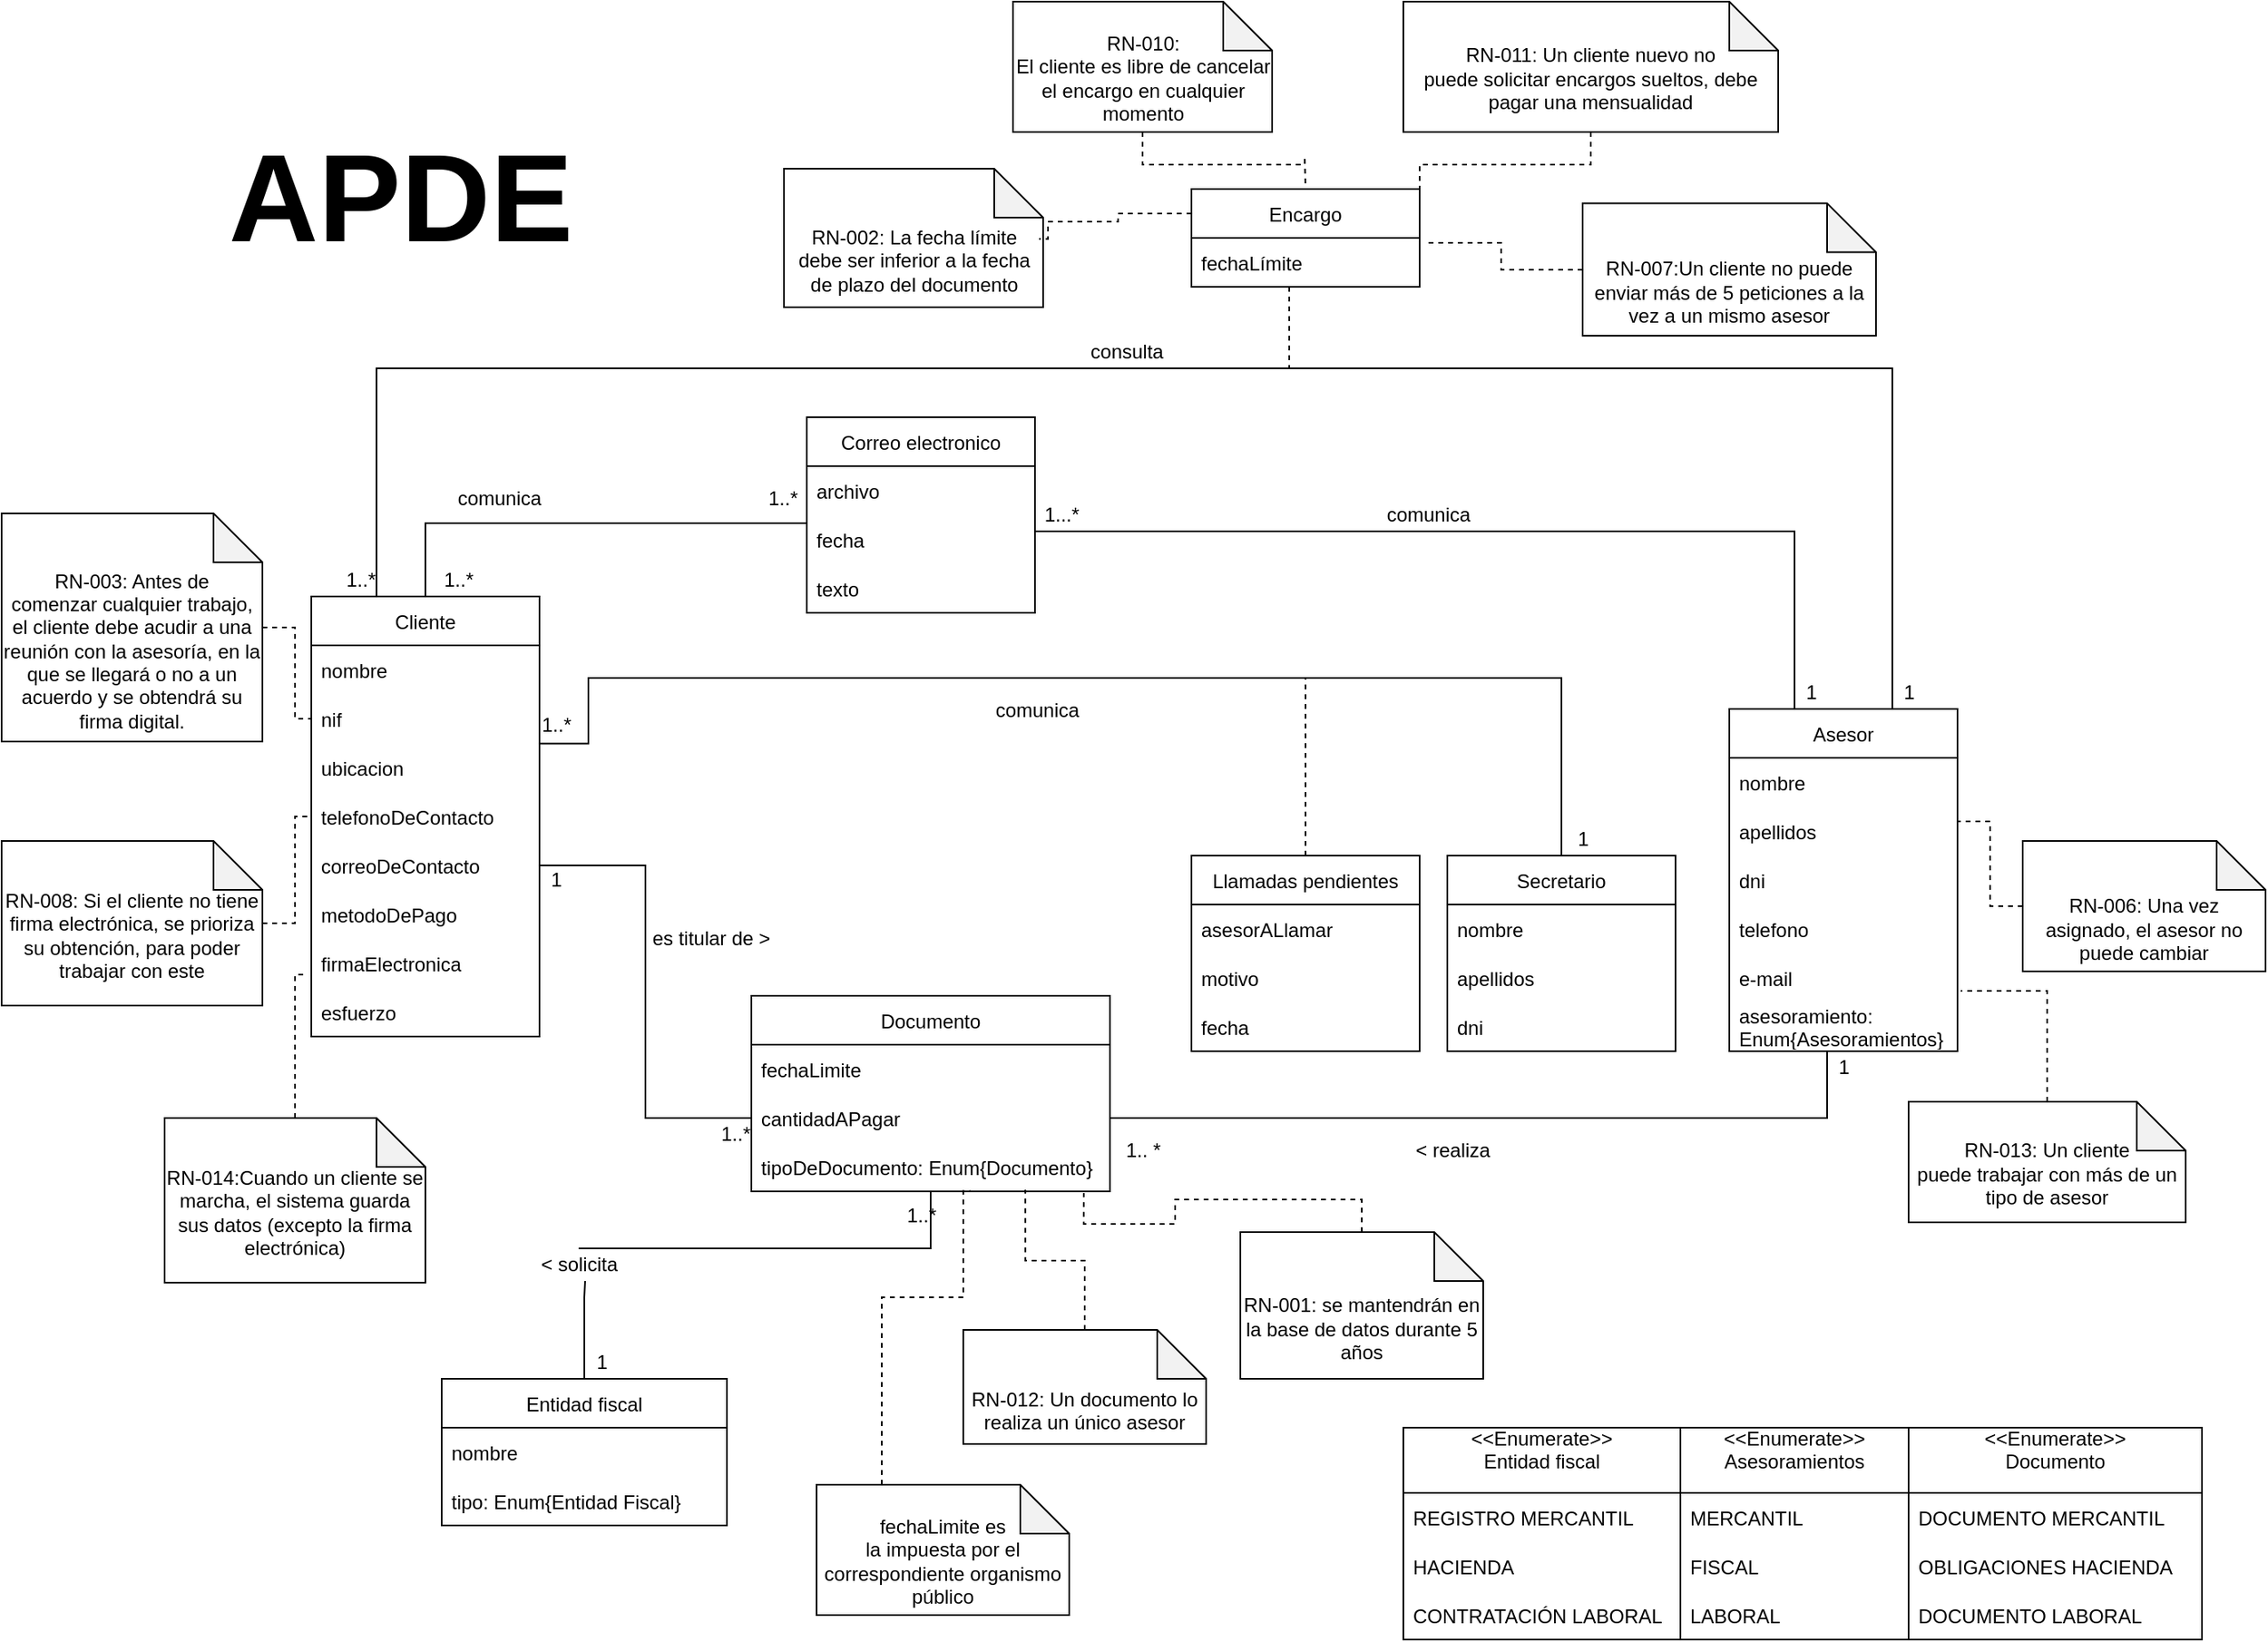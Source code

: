 <mxfile version="15.8.7" type="device"><diagram id="uLjq54h-w9uNQ7k8RRig" name="Página-1"><mxGraphModel dx="2545" dy="1053" grid="1" gridSize="10" guides="1" tooltips="1" connect="1" arrows="1" fold="1" page="1" pageScale="1" pageWidth="827" pageHeight="1169" math="0" shadow="0"><root><mxCell id="0"/><mxCell id="1" parent="0"/><mxCell id="ZTw_mgVD5H9V4AkmT_qk-1" style="edgeStyle=orthogonalEdgeStyle;rounded=0;orthogonalLoop=1;jettySize=auto;html=1;startArrow=none;startFill=0;endArrow=none;endFill=0;" parent="1" source="ZTw_mgVD5H9V4AkmT_qk-3" target="ZTw_mgVD5H9V4AkmT_qk-44" edge="1"><mxGeometry relative="1" as="geometry"><Array as="points"><mxPoint x="200" y="445"/></Array></mxGeometry></mxCell><mxCell id="ZTw_mgVD5H9V4AkmT_qk-2" style="edgeStyle=orthogonalEdgeStyle;rounded=0;orthogonalLoop=1;jettySize=auto;html=1;startArrow=none;startFill=0;endArrow=none;endFill=0;" parent="1" source="ZTw_mgVD5H9V4AkmT_qk-3" target="ZTw_mgVD5H9V4AkmT_qk-13" edge="1"><mxGeometry relative="1" as="geometry"><mxPoint x="720" y="330" as="targetPoint"/><Array as="points"><mxPoint x="170" y="350"/><mxPoint x="1100" y="350"/></Array></mxGeometry></mxCell><mxCell id="ZTw_mgVD5H9V4AkmT_qk-3" value="Cliente" style="swimlane;fontStyle=0;childLayout=stackLayout;horizontal=1;startSize=30;horizontalStack=0;resizeParent=1;resizeParentMax=0;resizeLast=0;collapsible=1;marginBottom=0;" parent="1" vertex="1"><mxGeometry x="130" y="490" width="140" height="270" as="geometry"/></mxCell><mxCell id="ZTw_mgVD5H9V4AkmT_qk-4" value="nombre" style="text;strokeColor=none;fillColor=none;align=left;verticalAlign=middle;spacingLeft=4;spacingRight=4;overflow=hidden;points=[[0,0.5],[1,0.5]];portConstraint=eastwest;rotatable=0;" parent="ZTw_mgVD5H9V4AkmT_qk-3" vertex="1"><mxGeometry y="30" width="140" height="30" as="geometry"/></mxCell><mxCell id="ZTw_mgVD5H9V4AkmT_qk-5" value="nif" style="text;strokeColor=none;fillColor=none;align=left;verticalAlign=middle;spacingLeft=4;spacingRight=4;overflow=hidden;points=[[0,0.5],[1,0.5]];portConstraint=eastwest;rotatable=0;" parent="ZTw_mgVD5H9V4AkmT_qk-3" vertex="1"><mxGeometry y="60" width="140" height="30" as="geometry"/></mxCell><mxCell id="ZTw_mgVD5H9V4AkmT_qk-6" value="ubicacion" style="text;strokeColor=none;fillColor=none;align=left;verticalAlign=middle;spacingLeft=4;spacingRight=4;overflow=hidden;points=[[0,0.5],[1,0.5]];portConstraint=eastwest;rotatable=0;" parent="ZTw_mgVD5H9V4AkmT_qk-3" vertex="1"><mxGeometry y="90" width="140" height="30" as="geometry"/></mxCell><mxCell id="ZTw_mgVD5H9V4AkmT_qk-7" value="telefonoDeContacto" style="text;strokeColor=none;fillColor=none;align=left;verticalAlign=middle;spacingLeft=4;spacingRight=4;overflow=hidden;points=[[0,0.5],[1,0.5]];portConstraint=eastwest;rotatable=0;" parent="ZTw_mgVD5H9V4AkmT_qk-3" vertex="1"><mxGeometry y="120" width="140" height="30" as="geometry"/></mxCell><mxCell id="ZTw_mgVD5H9V4AkmT_qk-8" value="correoDeContacto" style="text;strokeColor=none;fillColor=none;align=left;verticalAlign=middle;spacingLeft=4;spacingRight=4;overflow=hidden;points=[[0,0.5],[1,0.5]];portConstraint=eastwest;rotatable=0;" parent="ZTw_mgVD5H9V4AkmT_qk-3" vertex="1"><mxGeometry y="150" width="140" height="30" as="geometry"/></mxCell><mxCell id="ZTw_mgVD5H9V4AkmT_qk-9" value="metodoDePago" style="text;strokeColor=none;fillColor=none;align=left;verticalAlign=middle;spacingLeft=4;spacingRight=4;overflow=hidden;points=[[0,0.5],[1,0.5]];portConstraint=eastwest;rotatable=0;" parent="ZTw_mgVD5H9V4AkmT_qk-3" vertex="1"><mxGeometry y="180" width="140" height="30" as="geometry"/></mxCell><mxCell id="ZTw_mgVD5H9V4AkmT_qk-10" value="firmaElectronica" style="text;strokeColor=none;fillColor=none;align=left;verticalAlign=middle;spacingLeft=4;spacingRight=4;overflow=hidden;points=[[0,0.5],[1,0.5]];portConstraint=eastwest;rotatable=0;" parent="ZTw_mgVD5H9V4AkmT_qk-3" vertex="1"><mxGeometry y="210" width="140" height="30" as="geometry"/></mxCell><mxCell id="ZTw_mgVD5H9V4AkmT_qk-11" value="esfuerzo" style="text;strokeColor=none;fillColor=none;align=left;verticalAlign=middle;spacingLeft=4;spacingRight=4;overflow=hidden;points=[[0,0.5],[1,0.5]];portConstraint=eastwest;rotatable=0;" parent="ZTw_mgVD5H9V4AkmT_qk-3" vertex="1"><mxGeometry y="240" width="140" height="30" as="geometry"/></mxCell><mxCell id="ZTw_mgVD5H9V4AkmT_qk-12" style="edgeStyle=orthogonalEdgeStyle;rounded=0;orthogonalLoop=1;jettySize=auto;html=1;startArrow=none;startFill=0;endArrow=none;endFill=0;" parent="1" source="ZTw_mgVD5H9V4AkmT_qk-13" target="ZTw_mgVD5H9V4AkmT_qk-44" edge="1"><mxGeometry relative="1" as="geometry"><Array as="points"><mxPoint x="1040" y="450"/></Array></mxGeometry></mxCell><mxCell id="ZTw_mgVD5H9V4AkmT_qk-13" value="Asesor" style="swimlane;fontStyle=0;childLayout=stackLayout;horizontal=1;startSize=30;horizontalStack=0;resizeParent=1;resizeParentMax=0;resizeLast=0;collapsible=1;marginBottom=0;" parent="1" vertex="1"><mxGeometry x="1000" y="559" width="140" height="210" as="geometry"/></mxCell><mxCell id="ZTw_mgVD5H9V4AkmT_qk-14" value="nombre" style="text;strokeColor=none;fillColor=none;align=left;verticalAlign=middle;spacingLeft=4;spacingRight=4;overflow=hidden;points=[[0,0.5],[1,0.5]];portConstraint=eastwest;rotatable=0;" parent="ZTw_mgVD5H9V4AkmT_qk-13" vertex="1"><mxGeometry y="30" width="140" height="30" as="geometry"/></mxCell><mxCell id="ZTw_mgVD5H9V4AkmT_qk-15" value="apellidos" style="text;strokeColor=none;fillColor=none;align=left;verticalAlign=middle;spacingLeft=4;spacingRight=4;overflow=hidden;points=[[0,0.5],[1,0.5]];portConstraint=eastwest;rotatable=0;" parent="ZTw_mgVD5H9V4AkmT_qk-13" vertex="1"><mxGeometry y="60" width="140" height="30" as="geometry"/></mxCell><mxCell id="ZTw_mgVD5H9V4AkmT_qk-16" value="dni" style="text;strokeColor=none;fillColor=none;align=left;verticalAlign=middle;spacingLeft=4;spacingRight=4;overflow=hidden;points=[[0,0.5],[1,0.5]];portConstraint=eastwest;rotatable=0;" parent="ZTw_mgVD5H9V4AkmT_qk-13" vertex="1"><mxGeometry y="90" width="140" height="30" as="geometry"/></mxCell><mxCell id="ZTw_mgVD5H9V4AkmT_qk-17" value="telefono" style="text;strokeColor=none;fillColor=none;align=left;verticalAlign=middle;spacingLeft=4;spacingRight=4;overflow=hidden;points=[[0,0.5],[1,0.5]];portConstraint=eastwest;rotatable=0;" parent="ZTw_mgVD5H9V4AkmT_qk-13" vertex="1"><mxGeometry y="120" width="140" height="30" as="geometry"/></mxCell><mxCell id="ZTw_mgVD5H9V4AkmT_qk-18" value="e-mail" style="text;strokeColor=none;fillColor=none;align=left;verticalAlign=middle;spacingLeft=4;spacingRight=4;overflow=hidden;points=[[0,0.5],[1,0.5]];portConstraint=eastwest;rotatable=0;" parent="ZTw_mgVD5H9V4AkmT_qk-13" vertex="1"><mxGeometry y="150" width="140" height="30" as="geometry"/></mxCell><mxCell id="ZTw_mgVD5H9V4AkmT_qk-19" value="asesoramiento:&#10;Enum{Asesoramientos}" style="text;strokeColor=none;fillColor=none;align=left;verticalAlign=middle;spacingLeft=4;spacingRight=4;overflow=hidden;points=[[0,0.5],[1,0.5]];portConstraint=eastwest;rotatable=0;" parent="ZTw_mgVD5H9V4AkmT_qk-13" vertex="1"><mxGeometry y="180" width="140" height="30" as="geometry"/></mxCell><mxCell id="ZTw_mgVD5H9V4AkmT_qk-25" value="Documento" style="swimlane;fontStyle=0;childLayout=stackLayout;horizontal=1;startSize=30;horizontalStack=0;resizeParent=1;resizeParentMax=0;resizeLast=0;collapsible=1;marginBottom=0;" parent="1" vertex="1"><mxGeometry x="400" y="735" width="220" height="120" as="geometry"><mxRectangle x="310" y="285" width="100" height="30" as="alternateBounds"/></mxGeometry></mxCell><mxCell id="ZTw_mgVD5H9V4AkmT_qk-26" value="fechaLimite" style="text;strokeColor=none;fillColor=none;align=left;verticalAlign=middle;spacingLeft=4;spacingRight=4;overflow=hidden;points=[[0,0.5],[1,0.5]];portConstraint=eastwest;rotatable=0;" parent="ZTw_mgVD5H9V4AkmT_qk-25" vertex="1"><mxGeometry y="30" width="220" height="30" as="geometry"/></mxCell><mxCell id="ZTw_mgVD5H9V4AkmT_qk-27" value="cantidadAPagar" style="text;strokeColor=none;fillColor=none;align=left;verticalAlign=middle;spacingLeft=4;spacingRight=4;overflow=hidden;points=[[0,0.5],[1,0.5]];portConstraint=eastwest;rotatable=0;" parent="ZTw_mgVD5H9V4AkmT_qk-25" vertex="1"><mxGeometry y="60" width="220" height="30" as="geometry"/></mxCell><mxCell id="ZTw_mgVD5H9V4AkmT_qk-28" value="tipoDeDocumento: Enum{Documento}" style="text;strokeColor=none;fillColor=none;align=left;verticalAlign=middle;spacingLeft=4;spacingRight=4;overflow=hidden;points=[[0,0.5],[1,0.5]];portConstraint=eastwest;rotatable=0;" parent="ZTw_mgVD5H9V4AkmT_qk-25" vertex="1"><mxGeometry y="90" width="220" height="30" as="geometry"/></mxCell><mxCell id="ZTw_mgVD5H9V4AkmT_qk-29" style="edgeStyle=orthogonalEdgeStyle;rounded=0;orthogonalLoop=1;jettySize=auto;html=1;startArrow=none;startFill=0;endArrow=none;endFill=0;entryX=1;entryY=0.5;entryDx=0;entryDy=0;" parent="1" source="ZTw_mgVD5H9V4AkmT_qk-19" target="ZTw_mgVD5H9V4AkmT_qk-27" edge="1"><mxGeometry relative="1" as="geometry"><Array as="points"><mxPoint x="1060" y="810"/></Array></mxGeometry></mxCell><mxCell id="ZTw_mgVD5H9V4AkmT_qk-30" value="&amp;lt; realiza" style="text;html=1;align=center;verticalAlign=middle;resizable=0;points=[];autosize=1;strokeColor=none;fillColor=none;" parent="1" vertex="1"><mxGeometry x="800" y="820" width="60" height="20" as="geometry"/></mxCell><mxCell id="ZTw_mgVD5H9V4AkmT_qk-31" value="1.. *" style="text;html=1;align=center;verticalAlign=middle;resizable=0;points=[];autosize=1;strokeColor=none;fillColor=none;" parent="1" vertex="1"><mxGeometry x="620" y="820" width="40" height="20" as="geometry"/></mxCell><mxCell id="ZTw_mgVD5H9V4AkmT_qk-32" style="edgeStyle=orthogonalEdgeStyle;rounded=0;orthogonalLoop=1;jettySize=auto;html=1;exitX=1;exitY=0.5;exitDx=0;exitDy=0;startArrow=none;startFill=0;endArrow=none;endFill=0;" parent="1" source="ZTw_mgVD5H9V4AkmT_qk-8" target="ZTw_mgVD5H9V4AkmT_qk-27" edge="1"><mxGeometry relative="1" as="geometry"><mxPoint x="360" y="800" as="targetPoint"/></mxGeometry></mxCell><mxCell id="ZTw_mgVD5H9V4AkmT_qk-33" value="1" style="text;html=1;align=center;verticalAlign=middle;resizable=0;points=[];autosize=1;strokeColor=none;fillColor=none;" parent="1" vertex="1"><mxGeometry x="270" y="654" width="20" height="20" as="geometry"/></mxCell><mxCell id="ZTw_mgVD5H9V4AkmT_qk-34" value="1..*" style="text;html=1;align=center;verticalAlign=middle;resizable=0;points=[];autosize=1;strokeColor=none;fillColor=none;" parent="1" vertex="1"><mxGeometry x="375" y="810" width="30" height="20" as="geometry"/></mxCell><mxCell id="ZTw_mgVD5H9V4AkmT_qk-35" value="&lt;div&gt;es titular de &amp;gt;&lt;/div&gt;" style="text;html=1;align=center;verticalAlign=middle;resizable=0;points=[];autosize=1;strokeColor=none;fillColor=none;" parent="1" vertex="1"><mxGeometry x="330" y="690" width="90" height="20" as="geometry"/></mxCell><mxCell id="ZTw_mgVD5H9V4AkmT_qk-36" style="edgeStyle=orthogonalEdgeStyle;rounded=0;orthogonalLoop=1;jettySize=auto;html=1;exitX=0.5;exitY=0;exitDx=0;exitDy=0;startArrow=none;startFill=0;endArrow=none;endFill=0;" parent="1" source="ZTw_mgVD5H9V4AkmT_qk-40" target="ZTw_mgVD5H9V4AkmT_qk-25" edge="1"><mxGeometry relative="1" as="geometry"><Array as="points"><mxPoint x="490" y="890"/><mxPoint x="490" y="890"/></Array></mxGeometry></mxCell><mxCell id="ZTw_mgVD5H9V4AkmT_qk-37" value="Entidad fiscal" style="swimlane;fontStyle=0;childLayout=stackLayout;horizontal=1;startSize=30;horizontalStack=0;resizeParent=1;resizeParentMax=0;resizeLast=0;collapsible=1;marginBottom=0;" parent="1" vertex="1"><mxGeometry x="210" y="970" width="175" height="90" as="geometry"/></mxCell><mxCell id="ZTw_mgVD5H9V4AkmT_qk-38" value="nombre" style="text;strokeColor=none;fillColor=none;align=left;verticalAlign=middle;spacingLeft=4;spacingRight=4;overflow=hidden;points=[[0,0.5],[1,0.5]];portConstraint=eastwest;rotatable=0;" parent="ZTw_mgVD5H9V4AkmT_qk-37" vertex="1"><mxGeometry y="30" width="175" height="30" as="geometry"/></mxCell><mxCell id="ZTw_mgVD5H9V4AkmT_qk-39" value="tipo: Enum{Entidad Fiscal}" style="text;strokeColor=none;fillColor=none;align=left;verticalAlign=middle;spacingLeft=4;spacingRight=4;overflow=hidden;points=[[0,0.5],[1,0.5]];portConstraint=eastwest;rotatable=0;" parent="ZTw_mgVD5H9V4AkmT_qk-37" vertex="1"><mxGeometry y="60" width="175" height="30" as="geometry"/></mxCell><mxCell id="ZTw_mgVD5H9V4AkmT_qk-40" value="&amp;lt; solicita" style="text;html=1;align=center;verticalAlign=middle;resizable=0;points=[];autosize=1;strokeColor=none;fillColor=none;" parent="1" vertex="1"><mxGeometry x="264" y="890" width="60" height="20" as="geometry"/></mxCell><mxCell id="ZTw_mgVD5H9V4AkmT_qk-41" value="" style="edgeStyle=orthogonalEdgeStyle;rounded=0;orthogonalLoop=1;jettySize=auto;html=1;exitX=0.5;exitY=0;exitDx=0;exitDy=0;startArrow=none;startFill=0;endArrow=none;endFill=0;" parent="1" source="ZTw_mgVD5H9V4AkmT_qk-37" target="ZTw_mgVD5H9V4AkmT_qk-40" edge="1"><mxGeometry relative="1" as="geometry"><mxPoint x="295" y="915" as="sourcePoint"/><mxPoint x="275.034" y="795" as="targetPoint"/><Array as="points"><mxPoint x="298" y="920"/><mxPoint x="298" y="920"/></Array></mxGeometry></mxCell><mxCell id="ZTw_mgVD5H9V4AkmT_qk-42" value="1..*" style="text;html=1;align=center;verticalAlign=middle;resizable=0;points=[];autosize=1;strokeColor=none;fillColor=none;" parent="1" vertex="1"><mxGeometry x="489" y="860" width="30" height="20" as="geometry"/></mxCell><mxCell id="ZTw_mgVD5H9V4AkmT_qk-43" value="1" style="text;html=1;align=center;verticalAlign=middle;resizable=0;points=[];autosize=1;strokeColor=none;fillColor=none;" parent="1" vertex="1"><mxGeometry x="298" y="950" width="20" height="20" as="geometry"/></mxCell><mxCell id="ZTw_mgVD5H9V4AkmT_qk-44" value="Correo electronico" style="swimlane;fontStyle=0;childLayout=stackLayout;horizontal=1;startSize=30;horizontalStack=0;resizeParent=1;resizeParentMax=0;resizeLast=0;collapsible=1;marginBottom=0;" parent="1" vertex="1"><mxGeometry x="434" y="380" width="140" height="120" as="geometry"/></mxCell><mxCell id="ZTw_mgVD5H9V4AkmT_qk-45" value="archivo" style="text;strokeColor=none;fillColor=none;align=left;verticalAlign=middle;spacingLeft=4;spacingRight=4;overflow=hidden;points=[[0,0.5],[1,0.5]];portConstraint=eastwest;rotatable=0;" parent="ZTw_mgVD5H9V4AkmT_qk-44" vertex="1"><mxGeometry y="30" width="140" height="30" as="geometry"/></mxCell><mxCell id="ZTw_mgVD5H9V4AkmT_qk-46" value="fecha" style="text;strokeColor=none;fillColor=none;align=left;verticalAlign=middle;spacingLeft=4;spacingRight=4;overflow=hidden;points=[[0,0.5],[1,0.5]];portConstraint=eastwest;rotatable=0;" parent="ZTw_mgVD5H9V4AkmT_qk-44" vertex="1"><mxGeometry y="60" width="140" height="30" as="geometry"/></mxCell><mxCell id="ZTw_mgVD5H9V4AkmT_qk-47" value="texto" style="text;strokeColor=none;fillColor=none;align=left;verticalAlign=middle;spacingLeft=4;spacingRight=4;overflow=hidden;points=[[0,0.5],[1,0.5]];portConstraint=eastwest;rotatable=0;" parent="ZTw_mgVD5H9V4AkmT_qk-44" vertex="1"><mxGeometry y="90" width="140" height="30" as="geometry"/></mxCell><mxCell id="ZTw_mgVD5H9V4AkmT_qk-48" value="comunica" style="text;html=1;align=center;verticalAlign=middle;resizable=0;points=[];autosize=1;strokeColor=none;fillColor=none;" parent="1" vertex="1"><mxGeometry x="780" y="430" width="70" height="20" as="geometry"/></mxCell><mxCell id="ZTw_mgVD5H9V4AkmT_qk-49" value="1..*" style="text;html=1;align=center;verticalAlign=middle;resizable=0;points=[];autosize=1;strokeColor=none;fillColor=none;" parent="1" vertex="1"><mxGeometry x="205" y="470" width="30" height="20" as="geometry"/></mxCell><mxCell id="ZTw_mgVD5H9V4AkmT_qk-50" value="1..*" style="text;html=1;align=center;verticalAlign=middle;resizable=0;points=[];autosize=1;strokeColor=none;fillColor=none;" parent="1" vertex="1"><mxGeometry x="404" y="420" width="30" height="20" as="geometry"/></mxCell><mxCell id="ZTw_mgVD5H9V4AkmT_qk-51" value="1...*" style="text;html=1;align=center;verticalAlign=middle;resizable=0;points=[];autosize=1;strokeColor=none;fillColor=none;" parent="1" vertex="1"><mxGeometry x="570" y="430" width="40" height="20" as="geometry"/></mxCell><mxCell id="ZTw_mgVD5H9V4AkmT_qk-52" value="1" style="text;html=1;align=center;verticalAlign=middle;resizable=0;points=[];autosize=1;strokeColor=none;fillColor=none;" parent="1" vertex="1"><mxGeometry x="1040" y="539" width="20" height="20" as="geometry"/></mxCell><mxCell id="ZTw_mgVD5H9V4AkmT_qk-53" value="comunica" style="text;html=1;align=center;verticalAlign=middle;resizable=0;points=[];autosize=1;strokeColor=none;fillColor=none;" parent="1" vertex="1"><mxGeometry x="210" y="420" width="70" height="20" as="geometry"/></mxCell><mxCell id="ZTw_mgVD5H9V4AkmT_qk-54" value="&lt;&lt;Enumerate&gt;&gt;&#10;Documento&#10;" style="swimlane;fontStyle=0;childLayout=stackLayout;horizontal=1;startSize=40;horizontalStack=0;resizeParent=1;resizeParentMax=0;resizeLast=0;collapsible=1;marginBottom=0;" parent="1" vertex="1"><mxGeometry x="1110" y="1000" width="180" height="130" as="geometry"/></mxCell><mxCell id="ZTw_mgVD5H9V4AkmT_qk-55" value="DOCUMENTO MERCANTIL" style="text;strokeColor=none;fillColor=none;align=left;verticalAlign=middle;spacingLeft=4;spacingRight=4;overflow=hidden;points=[[0,0.5],[1,0.5]];portConstraint=eastwest;rotatable=0;" parent="ZTw_mgVD5H9V4AkmT_qk-54" vertex="1"><mxGeometry y="40" width="180" height="30" as="geometry"/></mxCell><mxCell id="ZTw_mgVD5H9V4AkmT_qk-56" value="OBLIGACIONES HACIENDA" style="text;strokeColor=none;fillColor=none;align=left;verticalAlign=middle;spacingLeft=4;spacingRight=4;overflow=hidden;points=[[0,0.5],[1,0.5]];portConstraint=eastwest;rotatable=0;" parent="ZTw_mgVD5H9V4AkmT_qk-54" vertex="1"><mxGeometry y="70" width="180" height="30" as="geometry"/></mxCell><mxCell id="ZTw_mgVD5H9V4AkmT_qk-57" value="DOCUMENTO LABORAL" style="text;strokeColor=none;fillColor=none;align=left;verticalAlign=middle;spacingLeft=4;spacingRight=4;overflow=hidden;points=[[0,0.5],[1,0.5]];portConstraint=eastwest;rotatable=0;" parent="ZTw_mgVD5H9V4AkmT_qk-54" vertex="1"><mxGeometry y="100" width="180" height="30" as="geometry"/></mxCell><mxCell id="ZTw_mgVD5H9V4AkmT_qk-58" value="&lt;&lt;Enumerate&gt;&gt;&#10;Entidad fiscal&#10;" style="swimlane;fontStyle=0;childLayout=stackLayout;horizontal=1;startSize=40;horizontalStack=0;resizeParent=1;resizeParentMax=0;resizeLast=0;collapsible=1;marginBottom=0;" parent="1" vertex="1"><mxGeometry x="800" y="1000" width="170" height="130" as="geometry"/></mxCell><mxCell id="ZTw_mgVD5H9V4AkmT_qk-59" value="REGISTRO MERCANTIL" style="text;strokeColor=none;fillColor=none;align=left;verticalAlign=middle;spacingLeft=4;spacingRight=4;overflow=hidden;points=[[0,0.5],[1,0.5]];portConstraint=eastwest;rotatable=0;horizontal=1;" parent="ZTw_mgVD5H9V4AkmT_qk-58" vertex="1"><mxGeometry y="40" width="170" height="30" as="geometry"/></mxCell><mxCell id="ZTw_mgVD5H9V4AkmT_qk-60" value="HACIENDA" style="text;strokeColor=none;fillColor=none;align=left;verticalAlign=middle;spacingLeft=4;spacingRight=4;overflow=hidden;points=[[0,0.5],[1,0.5]];portConstraint=eastwest;rotatable=0;" parent="ZTw_mgVD5H9V4AkmT_qk-58" vertex="1"><mxGeometry y="70" width="170" height="30" as="geometry"/></mxCell><mxCell id="ZTw_mgVD5H9V4AkmT_qk-61" value="CONTRATACIÓN LABORAL" style="text;strokeColor=none;fillColor=none;align=left;verticalAlign=middle;spacingLeft=4;spacingRight=4;overflow=hidden;points=[[0,0.5],[1,0.5]];portConstraint=eastwest;rotatable=0;" parent="ZTw_mgVD5H9V4AkmT_qk-58" vertex="1"><mxGeometry y="100" width="170" height="30" as="geometry"/></mxCell><mxCell id="ZTw_mgVD5H9V4AkmT_qk-62" value="&lt;&lt;Enumerate&gt;&gt;&#10;Asesoramientos&#10;" style="swimlane;fontStyle=0;childLayout=stackLayout;horizontal=1;startSize=40;horizontalStack=0;resizeParent=1;resizeParentMax=0;resizeLast=0;collapsible=1;marginBottom=0;" parent="1" vertex="1"><mxGeometry x="970" y="1000" width="140" height="130" as="geometry"/></mxCell><mxCell id="ZTw_mgVD5H9V4AkmT_qk-63" value="MERCANTIL" style="text;strokeColor=none;fillColor=none;align=left;verticalAlign=middle;spacingLeft=4;spacingRight=4;overflow=hidden;points=[[0,0.5],[1,0.5]];portConstraint=eastwest;rotatable=0;" parent="ZTw_mgVD5H9V4AkmT_qk-62" vertex="1"><mxGeometry y="40" width="140" height="30" as="geometry"/></mxCell><mxCell id="ZTw_mgVD5H9V4AkmT_qk-64" value="FISCAL" style="text;strokeColor=none;fillColor=none;align=left;verticalAlign=middle;spacingLeft=4;spacingRight=4;overflow=hidden;points=[[0,0.5],[1,0.5]];portConstraint=eastwest;rotatable=0;" parent="ZTw_mgVD5H9V4AkmT_qk-62" vertex="1"><mxGeometry y="70" width="140" height="30" as="geometry"/></mxCell><mxCell id="ZTw_mgVD5H9V4AkmT_qk-65" value="LABORAL" style="text;strokeColor=none;fillColor=none;align=left;verticalAlign=middle;spacingLeft=4;spacingRight=4;overflow=hidden;points=[[0,0.5],[1,0.5]];portConstraint=eastwest;rotatable=0;" parent="ZTw_mgVD5H9V4AkmT_qk-62" vertex="1"><mxGeometry y="100" width="140" height="30" as="geometry"/></mxCell><mxCell id="ZTw_mgVD5H9V4AkmT_qk-66" value="Secretario" style="swimlane;fontStyle=0;childLayout=stackLayout;horizontal=1;startSize=30;horizontalStack=0;resizeParent=1;resizeParentMax=0;resizeLast=0;collapsible=1;marginBottom=0;" parent="1" vertex="1"><mxGeometry x="827" y="649" width="140" height="120" as="geometry"/></mxCell><mxCell id="ZTw_mgVD5H9V4AkmT_qk-67" value="nombre" style="text;strokeColor=none;fillColor=none;align=left;verticalAlign=middle;spacingLeft=4;spacingRight=4;overflow=hidden;points=[[0,0.5],[1,0.5]];portConstraint=eastwest;rotatable=0;" parent="ZTw_mgVD5H9V4AkmT_qk-66" vertex="1"><mxGeometry y="30" width="140" height="30" as="geometry"/></mxCell><mxCell id="ZTw_mgVD5H9V4AkmT_qk-68" value="apellidos" style="text;strokeColor=none;fillColor=none;align=left;verticalAlign=middle;spacingLeft=4;spacingRight=4;overflow=hidden;points=[[0,0.5],[1,0.5]];portConstraint=eastwest;rotatable=0;" parent="ZTw_mgVD5H9V4AkmT_qk-66" vertex="1"><mxGeometry y="60" width="140" height="30" as="geometry"/></mxCell><mxCell id="ZTw_mgVD5H9V4AkmT_qk-69" value="dni" style="text;strokeColor=none;fillColor=none;align=left;verticalAlign=middle;spacingLeft=4;spacingRight=4;overflow=hidden;points=[[0,0.5],[1,0.5]];portConstraint=eastwest;rotatable=0;" parent="ZTw_mgVD5H9V4AkmT_qk-66" vertex="1"><mxGeometry y="90" width="140" height="30" as="geometry"/></mxCell><mxCell id="ZTw_mgVD5H9V4AkmT_qk-70" value="1" style="text;html=1;align=center;verticalAlign=middle;resizable=0;points=[];autosize=1;strokeColor=none;fillColor=none;" parent="1" vertex="1"><mxGeometry x="1060" y="769" width="20" height="20" as="geometry"/></mxCell><mxCell id="ZTw_mgVD5H9V4AkmT_qk-72" value="1..*" style="text;html=1;align=center;verticalAlign=middle;resizable=0;points=[];autosize=1;strokeColor=none;fillColor=none;" parent="1" vertex="1"><mxGeometry x="145" y="470" width="30" height="20" as="geometry"/></mxCell><mxCell id="ZTw_mgVD5H9V4AkmT_qk-73" value="1" style="text;html=1;align=center;verticalAlign=middle;resizable=0;points=[];autosize=1;strokeColor=none;fillColor=none;" parent="1" vertex="1"><mxGeometry x="1100" y="539" width="20" height="20" as="geometry"/></mxCell><mxCell id="ZTw_mgVD5H9V4AkmT_qk-74" value="consulta" style="text;html=1;align=center;verticalAlign=middle;resizable=0;points=[];autosize=1;strokeColor=none;fillColor=none;" parent="1" vertex="1"><mxGeometry x="600" y="330" width="60" height="20" as="geometry"/></mxCell><mxCell id="ZTw_mgVD5H9V4AkmT_qk-77" style="edgeStyle=orthogonalEdgeStyle;rounded=0;orthogonalLoop=1;jettySize=auto;html=1;startArrow=none;startFill=0;endArrow=none;endFill=0;exitX=0.997;exitY=0.01;exitDx=0;exitDy=0;exitPerimeter=0;" parent="1" source="ZTw_mgVD5H9V4AkmT_qk-6" target="ZTw_mgVD5H9V4AkmT_qk-66" edge="1"><mxGeometry relative="1" as="geometry"><Array as="points"><mxPoint x="300" y="580"/><mxPoint x="300" y="540"/><mxPoint x="897" y="540"/></Array><mxPoint x="897" y="650" as="targetPoint"/></mxGeometry></mxCell><mxCell id="ZTw_mgVD5H9V4AkmT_qk-78" value="comunica" style="text;html=1;align=center;verticalAlign=middle;resizable=0;points=[];autosize=1;strokeColor=none;fillColor=none;" parent="1" vertex="1"><mxGeometry x="540" y="550" width="70" height="20" as="geometry"/></mxCell><mxCell id="ZTw_mgVD5H9V4AkmT_qk-79" value="Llamadas pendientes" style="swimlane;fontStyle=0;childLayout=stackLayout;horizontal=1;startSize=30;horizontalStack=0;resizeParent=1;resizeParentMax=0;resizeLast=0;collapsible=1;marginBottom=0;" parent="1" vertex="1"><mxGeometry x="670" y="649" width="140" height="120" as="geometry"/></mxCell><mxCell id="ZTw_mgVD5H9V4AkmT_qk-80" value="asesorALlamar" style="text;strokeColor=none;fillColor=none;align=left;verticalAlign=middle;spacingLeft=4;spacingRight=4;overflow=hidden;points=[[0,0.5],[1,0.5]];portConstraint=eastwest;rotatable=0;" parent="ZTw_mgVD5H9V4AkmT_qk-79" vertex="1"><mxGeometry y="30" width="140" height="30" as="geometry"/></mxCell><mxCell id="ZTw_mgVD5H9V4AkmT_qk-81" value="motivo" style="text;strokeColor=none;fillColor=none;align=left;verticalAlign=middle;spacingLeft=4;spacingRight=4;overflow=hidden;points=[[0,0.5],[1,0.5]];portConstraint=eastwest;rotatable=0;" parent="ZTw_mgVD5H9V4AkmT_qk-79" vertex="1"><mxGeometry y="60" width="140" height="30" as="geometry"/></mxCell><mxCell id="ZTw_mgVD5H9V4AkmT_qk-82" value="fecha" style="text;strokeColor=none;fillColor=none;align=left;verticalAlign=middle;spacingLeft=4;spacingRight=4;overflow=hidden;points=[[0,0.5],[1,0.5]];portConstraint=eastwest;rotatable=0;" parent="ZTw_mgVD5H9V4AkmT_qk-79" vertex="1"><mxGeometry y="90" width="140" height="30" as="geometry"/></mxCell><mxCell id="ZTw_mgVD5H9V4AkmT_qk-83" style="edgeStyle=orthogonalEdgeStyle;rounded=0;orthogonalLoop=1;jettySize=auto;html=1;startArrow=none;startFill=0;endArrow=none;endFill=0;dashed=1;exitX=0.5;exitY=0;exitDx=0;exitDy=0;" parent="1" source="ZTw_mgVD5H9V4AkmT_qk-79" edge="1"><mxGeometry relative="1" as="geometry"><mxPoint x="740" y="540" as="targetPoint"/><mxPoint x="770" y="590" as="sourcePoint"/><Array as="points"><mxPoint x="740" y="570"/></Array></mxGeometry></mxCell><mxCell id="ZTw_mgVD5H9V4AkmT_qk-84" value="Encargo" style="swimlane;fontStyle=0;childLayout=stackLayout;horizontal=1;startSize=30;horizontalStack=0;resizeParent=1;resizeParentMax=0;resizeLast=0;collapsible=1;marginBottom=0;" parent="1" vertex="1"><mxGeometry x="670" y="240" width="140" height="60" as="geometry"/></mxCell><mxCell id="ZTw_mgVD5H9V4AkmT_qk-85" value="fechaLímite" style="text;strokeColor=none;fillColor=none;align=left;verticalAlign=middle;spacingLeft=4;spacingRight=4;overflow=hidden;points=[[0,0.5],[1,0.5]];portConstraint=eastwest;rotatable=0;" parent="ZTw_mgVD5H9V4AkmT_qk-84" vertex="1"><mxGeometry y="30" width="140" height="30" as="geometry"/></mxCell><mxCell id="ZTw_mgVD5H9V4AkmT_qk-86" style="edgeStyle=orthogonalEdgeStyle;rounded=0;orthogonalLoop=1;jettySize=auto;html=1;dashed=1;startArrow=none;startFill=0;endArrow=none;endFill=0;" parent="1" source="ZTw_mgVD5H9V4AkmT_qk-85" edge="1"><mxGeometry relative="1" as="geometry"><mxPoint x="730" y="350.0" as="targetPoint"/><Array as="points"><mxPoint x="730" y="290"/><mxPoint x="730" y="290"/></Array></mxGeometry></mxCell><mxCell id="ZTw_mgVD5H9V4AkmT_qk-87" value="1" style="text;html=1;align=center;verticalAlign=middle;resizable=0;points=[];autosize=1;strokeColor=none;fillColor=none;" parent="1" vertex="1"><mxGeometry x="900" y="629" width="20" height="20" as="geometry"/></mxCell><mxCell id="ZTw_mgVD5H9V4AkmT_qk-88" value="1..*" style="text;html=1;align=center;verticalAlign=middle;resizable=0;points=[];autosize=1;strokeColor=none;fillColor=none;" parent="1" vertex="1"><mxGeometry x="265" y="559" width="30" height="20" as="geometry"/></mxCell><mxCell id="ZTw_mgVD5H9V4AkmT_qk-89" value="APDE" style="text;html=1;strokeColor=none;fillColor=none;align=center;verticalAlign=middle;whiteSpace=wrap;rounded=0;fontSize=76;fontStyle=1" parent="1" vertex="1"><mxGeometry x="130" y="220" width="110" height="50" as="geometry"/></mxCell><mxCell id="ZTw_mgVD5H9V4AkmT_qk-90" value="" style="shape=note;whiteSpace=wrap;html=1;backgroundOutline=1;darkOpacity=0.05;" parent="1" vertex="1"><mxGeometry x="420" y="227.5" width="159" height="85" as="geometry"/></mxCell><mxCell id="ZTw_mgVD5H9V4AkmT_qk-92" style="edgeStyle=orthogonalEdgeStyle;rounded=0;orthogonalLoop=1;jettySize=auto;html=1;dashed=1;startArrow=none;startFill=0;endArrow=none;endFill=0;exitX=0;exitY=0.5;exitDx=0;exitDy=0;entryX=1;entryY=0.25;entryDx=0;entryDy=0;" parent="1" source="ZTw_mgVD5H9V4AkmT_qk-85" edge="1" target="ZTw_mgVD5H9V4AkmT_qk-93"><mxGeometry relative="1" as="geometry"><mxPoint x="590" y="250" as="targetPoint"/><Array as="points"><mxPoint x="670" y="255"/><mxPoint x="625" y="255"/><mxPoint x="625" y="260"/><mxPoint x="582" y="260"/><mxPoint x="582" y="271"/></Array><mxPoint x="620" y="230" as="sourcePoint"/></mxGeometry></mxCell><mxCell id="ZTw_mgVD5H9V4AkmT_qk-93" value="RN-002: La fecha límite debe ser inferior a la fecha de plazo del documento" style="text;html=1;strokeColor=none;fillColor=none;align=center;verticalAlign=middle;whiteSpace=wrap;rounded=0;" parent="1" vertex="1"><mxGeometry x="422.5" y="257.5" width="154" height="52.5" as="geometry"/></mxCell><mxCell id="5zq_vv_hbuSNW-d6kBRq-3" style="edgeStyle=orthogonalEdgeStyle;rounded=0;orthogonalLoop=1;jettySize=auto;html=1;strokeColor=none;endArrow=none;endFill=0;dashed=1;" parent="1" source="5zq_vv_hbuSNW-d6kBRq-2" target="ZTw_mgVD5H9V4AkmT_qk-25" edge="1"><mxGeometry relative="1" as="geometry"/></mxCell><mxCell id="5zq_vv_hbuSNW-d6kBRq-4" style="edgeStyle=orthogonalEdgeStyle;rounded=0;orthogonalLoop=1;jettySize=auto;html=1;entryX=0.927;entryY=1.033;entryDx=0;entryDy=0;dashed=1;endArrow=none;endFill=0;entryPerimeter=0;" parent="1" source="5zq_vv_hbuSNW-d6kBRq-2" target="ZTw_mgVD5H9V4AkmT_qk-28" edge="1"><mxGeometry relative="1" as="geometry"/></mxCell><mxCell id="5zq_vv_hbuSNW-d6kBRq-2" value="&lt;br&gt;&lt;br&gt;RN-001: se mantendrán en la base de datos durante 5 años" style="shape=note;whiteSpace=wrap;html=1;backgroundOutline=1;darkOpacity=0.05;" parent="1" vertex="1"><mxGeometry x="700" y="880" width="149" height="90" as="geometry"/></mxCell><mxCell id="5zq_vv_hbuSNW-d6kBRq-6" style="edgeStyle=orthogonalEdgeStyle;rounded=0;orthogonalLoop=1;jettySize=auto;html=1;entryX=1;entryY=0.3;entryDx=0;entryDy=0;entryPerimeter=0;dashed=1;endArrow=none;endFill=0;" parent="1" source="5zq_vv_hbuSNW-d6kBRq-5" target="ZTw_mgVD5H9V4AkmT_qk-15" edge="1"><mxGeometry relative="1" as="geometry"/></mxCell><mxCell id="5zq_vv_hbuSNW-d6kBRq-5" value="&lt;br&gt;&lt;br&gt;RN-006: Una vez asignado, el asesor no puede cambiar" style="shape=note;whiteSpace=wrap;html=1;backgroundOutline=1;darkOpacity=0.05;" parent="1" vertex="1"><mxGeometry x="1180" y="640" width="149" height="80" as="geometry"/></mxCell><mxCell id="5zq_vv_hbuSNW-d6kBRq-8" style="edgeStyle=orthogonalEdgeStyle;rounded=0;orthogonalLoop=1;jettySize=auto;html=1;entryX=1.036;entryY=0.1;entryDx=0;entryDy=0;entryPerimeter=0;dashed=1;endArrow=none;endFill=0;" parent="1" source="5zq_vv_hbuSNW-d6kBRq-7" target="ZTw_mgVD5H9V4AkmT_qk-85" edge="1"><mxGeometry relative="1" as="geometry"/></mxCell><mxCell id="5zq_vv_hbuSNW-d6kBRq-7" value="&lt;br&gt;&lt;br&gt;RN-007:Un cliente no puede enviar más de 5 peticiones a la vez a un mismo asesor" style="shape=note;whiteSpace=wrap;html=1;backgroundOutline=1;darkOpacity=0.05;" parent="1" vertex="1"><mxGeometry x="910" y="248.75" width="180" height="81.25" as="geometry"/></mxCell><mxCell id="5zq_vv_hbuSNW-d6kBRq-10" style="edgeStyle=orthogonalEdgeStyle;rounded=0;orthogonalLoop=1;jettySize=auto;html=1;entryX=0;entryY=0.5;entryDx=0;entryDy=0;dashed=1;endArrow=none;endFill=0;" parent="1" source="5zq_vv_hbuSNW-d6kBRq-9" target="ZTw_mgVD5H9V4AkmT_qk-5" edge="1"><mxGeometry relative="1" as="geometry"/></mxCell><mxCell id="5zq_vv_hbuSNW-d6kBRq-9" value="&lt;br&gt;&lt;br&gt;RN-003: Antes de &lt;br&gt;comenzar cualquier trabajo, el cliente debe acudir a una reunión con la asesoría, en la que se llegará o no a un acuerdo y se obtendrá su firma digital." style="shape=note;whiteSpace=wrap;html=1;backgroundOutline=1;darkOpacity=0.05;" parent="1" vertex="1"><mxGeometry x="-60" y="439" width="160" height="140" as="geometry"/></mxCell><mxCell id="5zq_vv_hbuSNW-d6kBRq-13" style="edgeStyle=orthogonalEdgeStyle;rounded=0;orthogonalLoop=1;jettySize=auto;html=1;entryX=0;entryY=0.5;entryDx=0;entryDy=0;dashed=1;endArrow=none;endFill=0;" parent="1" source="5zq_vv_hbuSNW-d6kBRq-12" target="ZTw_mgVD5H9V4AkmT_qk-7" edge="1"><mxGeometry relative="1" as="geometry"/></mxCell><mxCell id="5zq_vv_hbuSNW-d6kBRq-12" value="&lt;br&gt;RN-008: Si el cliente no tiene firma electrónica, se prioriza su obtención, para poder trabajar con este" style="shape=note;whiteSpace=wrap;html=1;backgroundOutline=1;darkOpacity=0.05;" parent="1" vertex="1"><mxGeometry x="-60" y="640" width="160" height="101" as="geometry"/></mxCell><mxCell id="5zq_vv_hbuSNW-d6kBRq-15" style="edgeStyle=orthogonalEdgeStyle;rounded=0;orthogonalLoop=1;jettySize=auto;html=1;entryX=0.5;entryY=0;entryDx=0;entryDy=0;dashed=1;endArrow=none;endFill=0;" parent="1" source="5zq_vv_hbuSNW-d6kBRq-14" target="ZTw_mgVD5H9V4AkmT_qk-84" edge="1"><mxGeometry relative="1" as="geometry"/></mxCell><mxCell id="5zq_vv_hbuSNW-d6kBRq-14" value="&lt;br&gt;RN-010:&lt;br&gt;El cliente es libre de cancelar el encargo en cualquier momento" style="shape=note;whiteSpace=wrap;html=1;backgroundOutline=1;darkOpacity=0.05;" parent="1" vertex="1"><mxGeometry x="560.5" y="125" width="159" height="80" as="geometry"/></mxCell><mxCell id="5zq_vv_hbuSNW-d6kBRq-17" style="edgeStyle=orthogonalEdgeStyle;rounded=0;orthogonalLoop=1;jettySize=auto;html=1;entryX=1;entryY=0;entryDx=0;entryDy=0;dashed=1;endArrow=none;endFill=0;" parent="1" source="5zq_vv_hbuSNW-d6kBRq-16" target="ZTw_mgVD5H9V4AkmT_qk-84" edge="1"><mxGeometry relative="1" as="geometry"/></mxCell><mxCell id="5zq_vv_hbuSNW-d6kBRq-16" value="&lt;br&gt;RN-011: Un cliente nuevo no &lt;br&gt;puede solicitar encargos sueltos, debe pagar una mensualidad" style="shape=note;whiteSpace=wrap;html=1;backgroundOutline=1;darkOpacity=0.05;" parent="1" vertex="1"><mxGeometry x="800" y="125" width="230" height="80" as="geometry"/></mxCell><mxCell id="5zq_vv_hbuSNW-d6kBRq-19" style="edgeStyle=orthogonalEdgeStyle;rounded=0;orthogonalLoop=1;jettySize=auto;html=1;entryX=0.764;entryY=0.967;entryDx=0;entryDy=0;entryPerimeter=0;dashed=1;endArrow=none;endFill=0;" parent="1" source="5zq_vv_hbuSNW-d6kBRq-18" target="ZTw_mgVD5H9V4AkmT_qk-28" edge="1"><mxGeometry relative="1" as="geometry"/></mxCell><mxCell id="5zq_vv_hbuSNW-d6kBRq-18" value="&lt;br&gt;&lt;br&gt;RN-012: Un documento lo realiza un único asesor" style="shape=note;whiteSpace=wrap;html=1;backgroundOutline=1;darkOpacity=0.05;" parent="1" vertex="1"><mxGeometry x="530" y="940" width="149" height="70" as="geometry"/></mxCell><mxCell id="5zq_vv_hbuSNW-d6kBRq-21" style="edgeStyle=orthogonalEdgeStyle;rounded=0;orthogonalLoop=1;jettySize=auto;html=1;entryX=1.014;entryY=0.767;entryDx=0;entryDy=0;entryPerimeter=0;dashed=1;endArrow=none;endFill=0;" parent="1" source="5zq_vv_hbuSNW-d6kBRq-20" target="ZTw_mgVD5H9V4AkmT_qk-18" edge="1"><mxGeometry relative="1" as="geometry"/></mxCell><mxCell id="5zq_vv_hbuSNW-d6kBRq-20" value="&lt;br&gt;RN-013: Un cliente &lt;br&gt;puede trabajar con más de un tipo de asesor" style="shape=note;whiteSpace=wrap;html=1;backgroundOutline=1;darkOpacity=0.05;" parent="1" vertex="1"><mxGeometry x="1110" y="800" width="170" height="74" as="geometry"/></mxCell><mxCell id="5zq_vv_hbuSNW-d6kBRq-23" style="edgeStyle=orthogonalEdgeStyle;rounded=0;orthogonalLoop=1;jettySize=auto;html=1;entryX=-0.021;entryY=0.733;entryDx=0;entryDy=0;entryPerimeter=0;dashed=1;endArrow=none;endFill=0;" parent="1" source="5zq_vv_hbuSNW-d6kBRq-22" target="ZTw_mgVD5H9V4AkmT_qk-10" edge="1"><mxGeometry relative="1" as="geometry"><Array as="points"><mxPoint x="120" y="722"/></Array></mxGeometry></mxCell><mxCell id="5zq_vv_hbuSNW-d6kBRq-22" value="&lt;br&gt;RN-014:Cuando un cliente se marcha, el sistema guarda sus datos (excepto la firma electrónica)" style="shape=note;whiteSpace=wrap;html=1;backgroundOutline=1;darkOpacity=0.05;" parent="1" vertex="1"><mxGeometry x="40" y="810" width="160" height="101" as="geometry"/></mxCell><mxCell id="pyHURc-qJmuEOREe7SD4-2" style="edgeStyle=orthogonalEdgeStyle;rounded=0;orthogonalLoop=1;jettySize=auto;html=1;dashed=1;endArrow=none;endFill=0;entryX=0.611;entryY=0.99;entryDx=0;entryDy=0;entryPerimeter=0;" edge="1" parent="1" source="pyHURc-qJmuEOREe7SD4-1" target="ZTw_mgVD5H9V4AkmT_qk-28"><mxGeometry relative="1" as="geometry"><mxPoint x="530" y="880" as="targetPoint"/><Array as="points"><mxPoint x="480" y="920"/><mxPoint x="530" y="920"/><mxPoint x="530" y="855"/></Array></mxGeometry></mxCell><mxCell id="pyHURc-qJmuEOREe7SD4-1" value="&lt;br&gt;fechaLimite es &lt;br&gt;la impuesta por el correspondiente organismo público" style="shape=note;whiteSpace=wrap;html=1;backgroundOutline=1;darkOpacity=0.05;" vertex="1" parent="1"><mxGeometry x="440" y="1035" width="155" height="80" as="geometry"/></mxCell></root></mxGraphModel></diagram></mxfile>